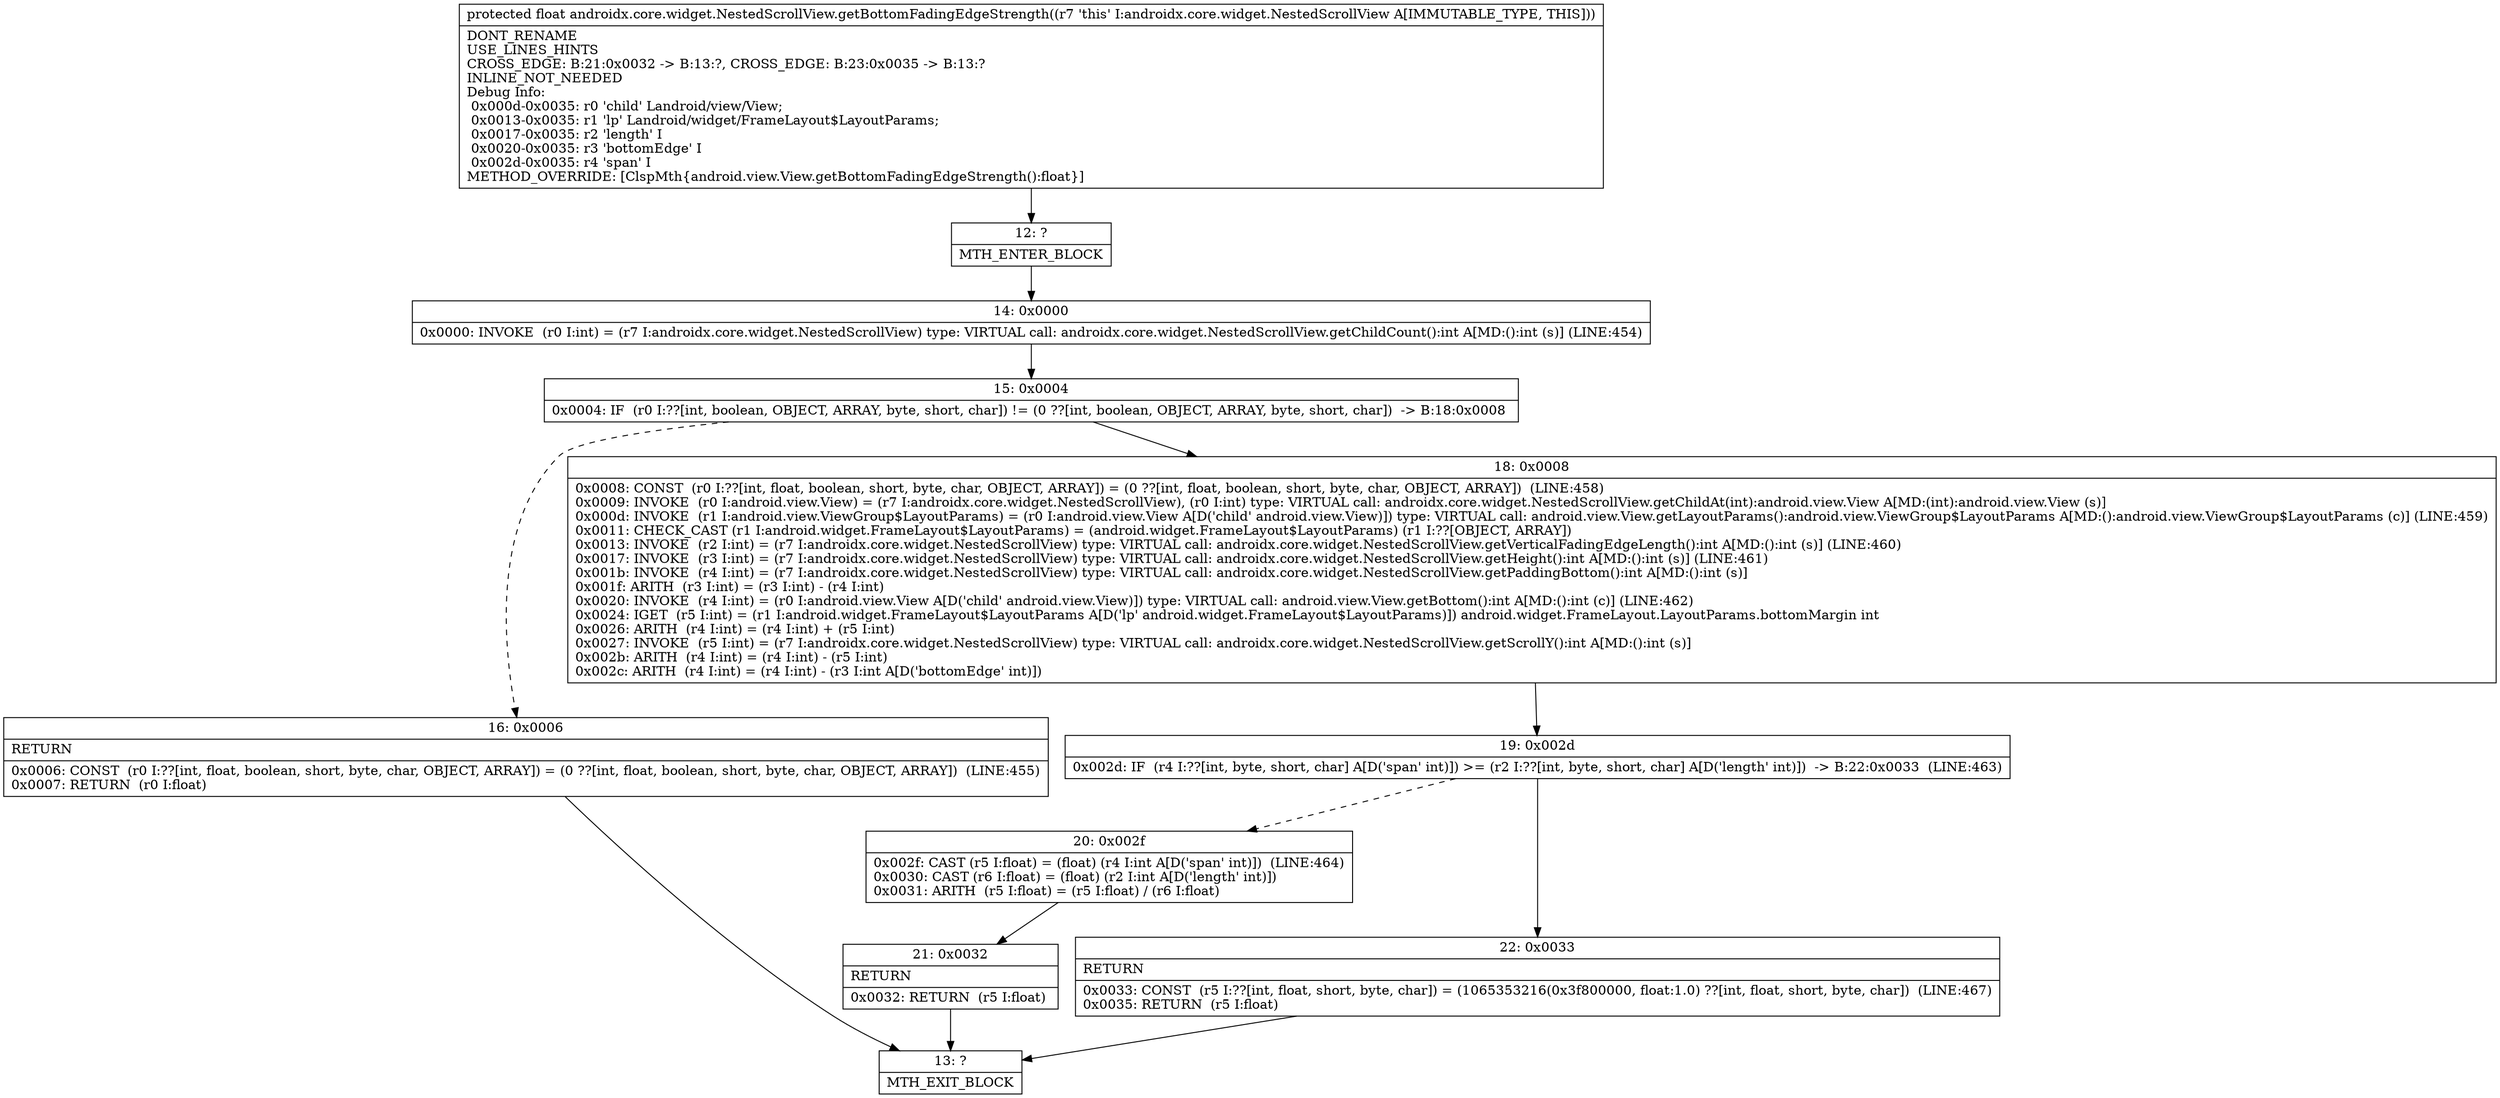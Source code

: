 digraph "CFG forandroidx.core.widget.NestedScrollView.getBottomFadingEdgeStrength()F" {
Node_12 [shape=record,label="{12\:\ ?|MTH_ENTER_BLOCK\l}"];
Node_14 [shape=record,label="{14\:\ 0x0000|0x0000: INVOKE  (r0 I:int) = (r7 I:androidx.core.widget.NestedScrollView) type: VIRTUAL call: androidx.core.widget.NestedScrollView.getChildCount():int A[MD:():int (s)] (LINE:454)\l}"];
Node_15 [shape=record,label="{15\:\ 0x0004|0x0004: IF  (r0 I:??[int, boolean, OBJECT, ARRAY, byte, short, char]) != (0 ??[int, boolean, OBJECT, ARRAY, byte, short, char])  \-\> B:18:0x0008 \l}"];
Node_16 [shape=record,label="{16\:\ 0x0006|RETURN\l|0x0006: CONST  (r0 I:??[int, float, boolean, short, byte, char, OBJECT, ARRAY]) = (0 ??[int, float, boolean, short, byte, char, OBJECT, ARRAY])  (LINE:455)\l0x0007: RETURN  (r0 I:float) \l}"];
Node_13 [shape=record,label="{13\:\ ?|MTH_EXIT_BLOCK\l}"];
Node_18 [shape=record,label="{18\:\ 0x0008|0x0008: CONST  (r0 I:??[int, float, boolean, short, byte, char, OBJECT, ARRAY]) = (0 ??[int, float, boolean, short, byte, char, OBJECT, ARRAY])  (LINE:458)\l0x0009: INVOKE  (r0 I:android.view.View) = (r7 I:androidx.core.widget.NestedScrollView), (r0 I:int) type: VIRTUAL call: androidx.core.widget.NestedScrollView.getChildAt(int):android.view.View A[MD:(int):android.view.View (s)]\l0x000d: INVOKE  (r1 I:android.view.ViewGroup$LayoutParams) = (r0 I:android.view.View A[D('child' android.view.View)]) type: VIRTUAL call: android.view.View.getLayoutParams():android.view.ViewGroup$LayoutParams A[MD:():android.view.ViewGroup$LayoutParams (c)] (LINE:459)\l0x0011: CHECK_CAST (r1 I:android.widget.FrameLayout$LayoutParams) = (android.widget.FrameLayout$LayoutParams) (r1 I:??[OBJECT, ARRAY]) \l0x0013: INVOKE  (r2 I:int) = (r7 I:androidx.core.widget.NestedScrollView) type: VIRTUAL call: androidx.core.widget.NestedScrollView.getVerticalFadingEdgeLength():int A[MD:():int (s)] (LINE:460)\l0x0017: INVOKE  (r3 I:int) = (r7 I:androidx.core.widget.NestedScrollView) type: VIRTUAL call: androidx.core.widget.NestedScrollView.getHeight():int A[MD:():int (s)] (LINE:461)\l0x001b: INVOKE  (r4 I:int) = (r7 I:androidx.core.widget.NestedScrollView) type: VIRTUAL call: androidx.core.widget.NestedScrollView.getPaddingBottom():int A[MD:():int (s)]\l0x001f: ARITH  (r3 I:int) = (r3 I:int) \- (r4 I:int) \l0x0020: INVOKE  (r4 I:int) = (r0 I:android.view.View A[D('child' android.view.View)]) type: VIRTUAL call: android.view.View.getBottom():int A[MD:():int (c)] (LINE:462)\l0x0024: IGET  (r5 I:int) = (r1 I:android.widget.FrameLayout$LayoutParams A[D('lp' android.widget.FrameLayout$LayoutParams)]) android.widget.FrameLayout.LayoutParams.bottomMargin int \l0x0026: ARITH  (r4 I:int) = (r4 I:int) + (r5 I:int) \l0x0027: INVOKE  (r5 I:int) = (r7 I:androidx.core.widget.NestedScrollView) type: VIRTUAL call: androidx.core.widget.NestedScrollView.getScrollY():int A[MD:():int (s)]\l0x002b: ARITH  (r4 I:int) = (r4 I:int) \- (r5 I:int) \l0x002c: ARITH  (r4 I:int) = (r4 I:int) \- (r3 I:int A[D('bottomEdge' int)]) \l}"];
Node_19 [shape=record,label="{19\:\ 0x002d|0x002d: IF  (r4 I:??[int, byte, short, char] A[D('span' int)]) \>= (r2 I:??[int, byte, short, char] A[D('length' int)])  \-\> B:22:0x0033  (LINE:463)\l}"];
Node_20 [shape=record,label="{20\:\ 0x002f|0x002f: CAST (r5 I:float) = (float) (r4 I:int A[D('span' int)])  (LINE:464)\l0x0030: CAST (r6 I:float) = (float) (r2 I:int A[D('length' int)]) \l0x0031: ARITH  (r5 I:float) = (r5 I:float) \/ (r6 I:float) \l}"];
Node_21 [shape=record,label="{21\:\ 0x0032|RETURN\l|0x0032: RETURN  (r5 I:float) \l}"];
Node_22 [shape=record,label="{22\:\ 0x0033|RETURN\l|0x0033: CONST  (r5 I:??[int, float, short, byte, char]) = (1065353216(0x3f800000, float:1.0) ??[int, float, short, byte, char])  (LINE:467)\l0x0035: RETURN  (r5 I:float) \l}"];
MethodNode[shape=record,label="{protected float androidx.core.widget.NestedScrollView.getBottomFadingEdgeStrength((r7 'this' I:androidx.core.widget.NestedScrollView A[IMMUTABLE_TYPE, THIS]))  | DONT_RENAME\lUSE_LINES_HINTS\lCROSS_EDGE: B:21:0x0032 \-\> B:13:?, CROSS_EDGE: B:23:0x0035 \-\> B:13:?\lINLINE_NOT_NEEDED\lDebug Info:\l  0x000d\-0x0035: r0 'child' Landroid\/view\/View;\l  0x0013\-0x0035: r1 'lp' Landroid\/widget\/FrameLayout$LayoutParams;\l  0x0017\-0x0035: r2 'length' I\l  0x0020\-0x0035: r3 'bottomEdge' I\l  0x002d\-0x0035: r4 'span' I\lMETHOD_OVERRIDE: [ClspMth\{android.view.View.getBottomFadingEdgeStrength():float\}]\l}"];
MethodNode -> Node_12;Node_12 -> Node_14;
Node_14 -> Node_15;
Node_15 -> Node_16[style=dashed];
Node_15 -> Node_18;
Node_16 -> Node_13;
Node_18 -> Node_19;
Node_19 -> Node_20[style=dashed];
Node_19 -> Node_22;
Node_20 -> Node_21;
Node_21 -> Node_13;
Node_22 -> Node_13;
}

